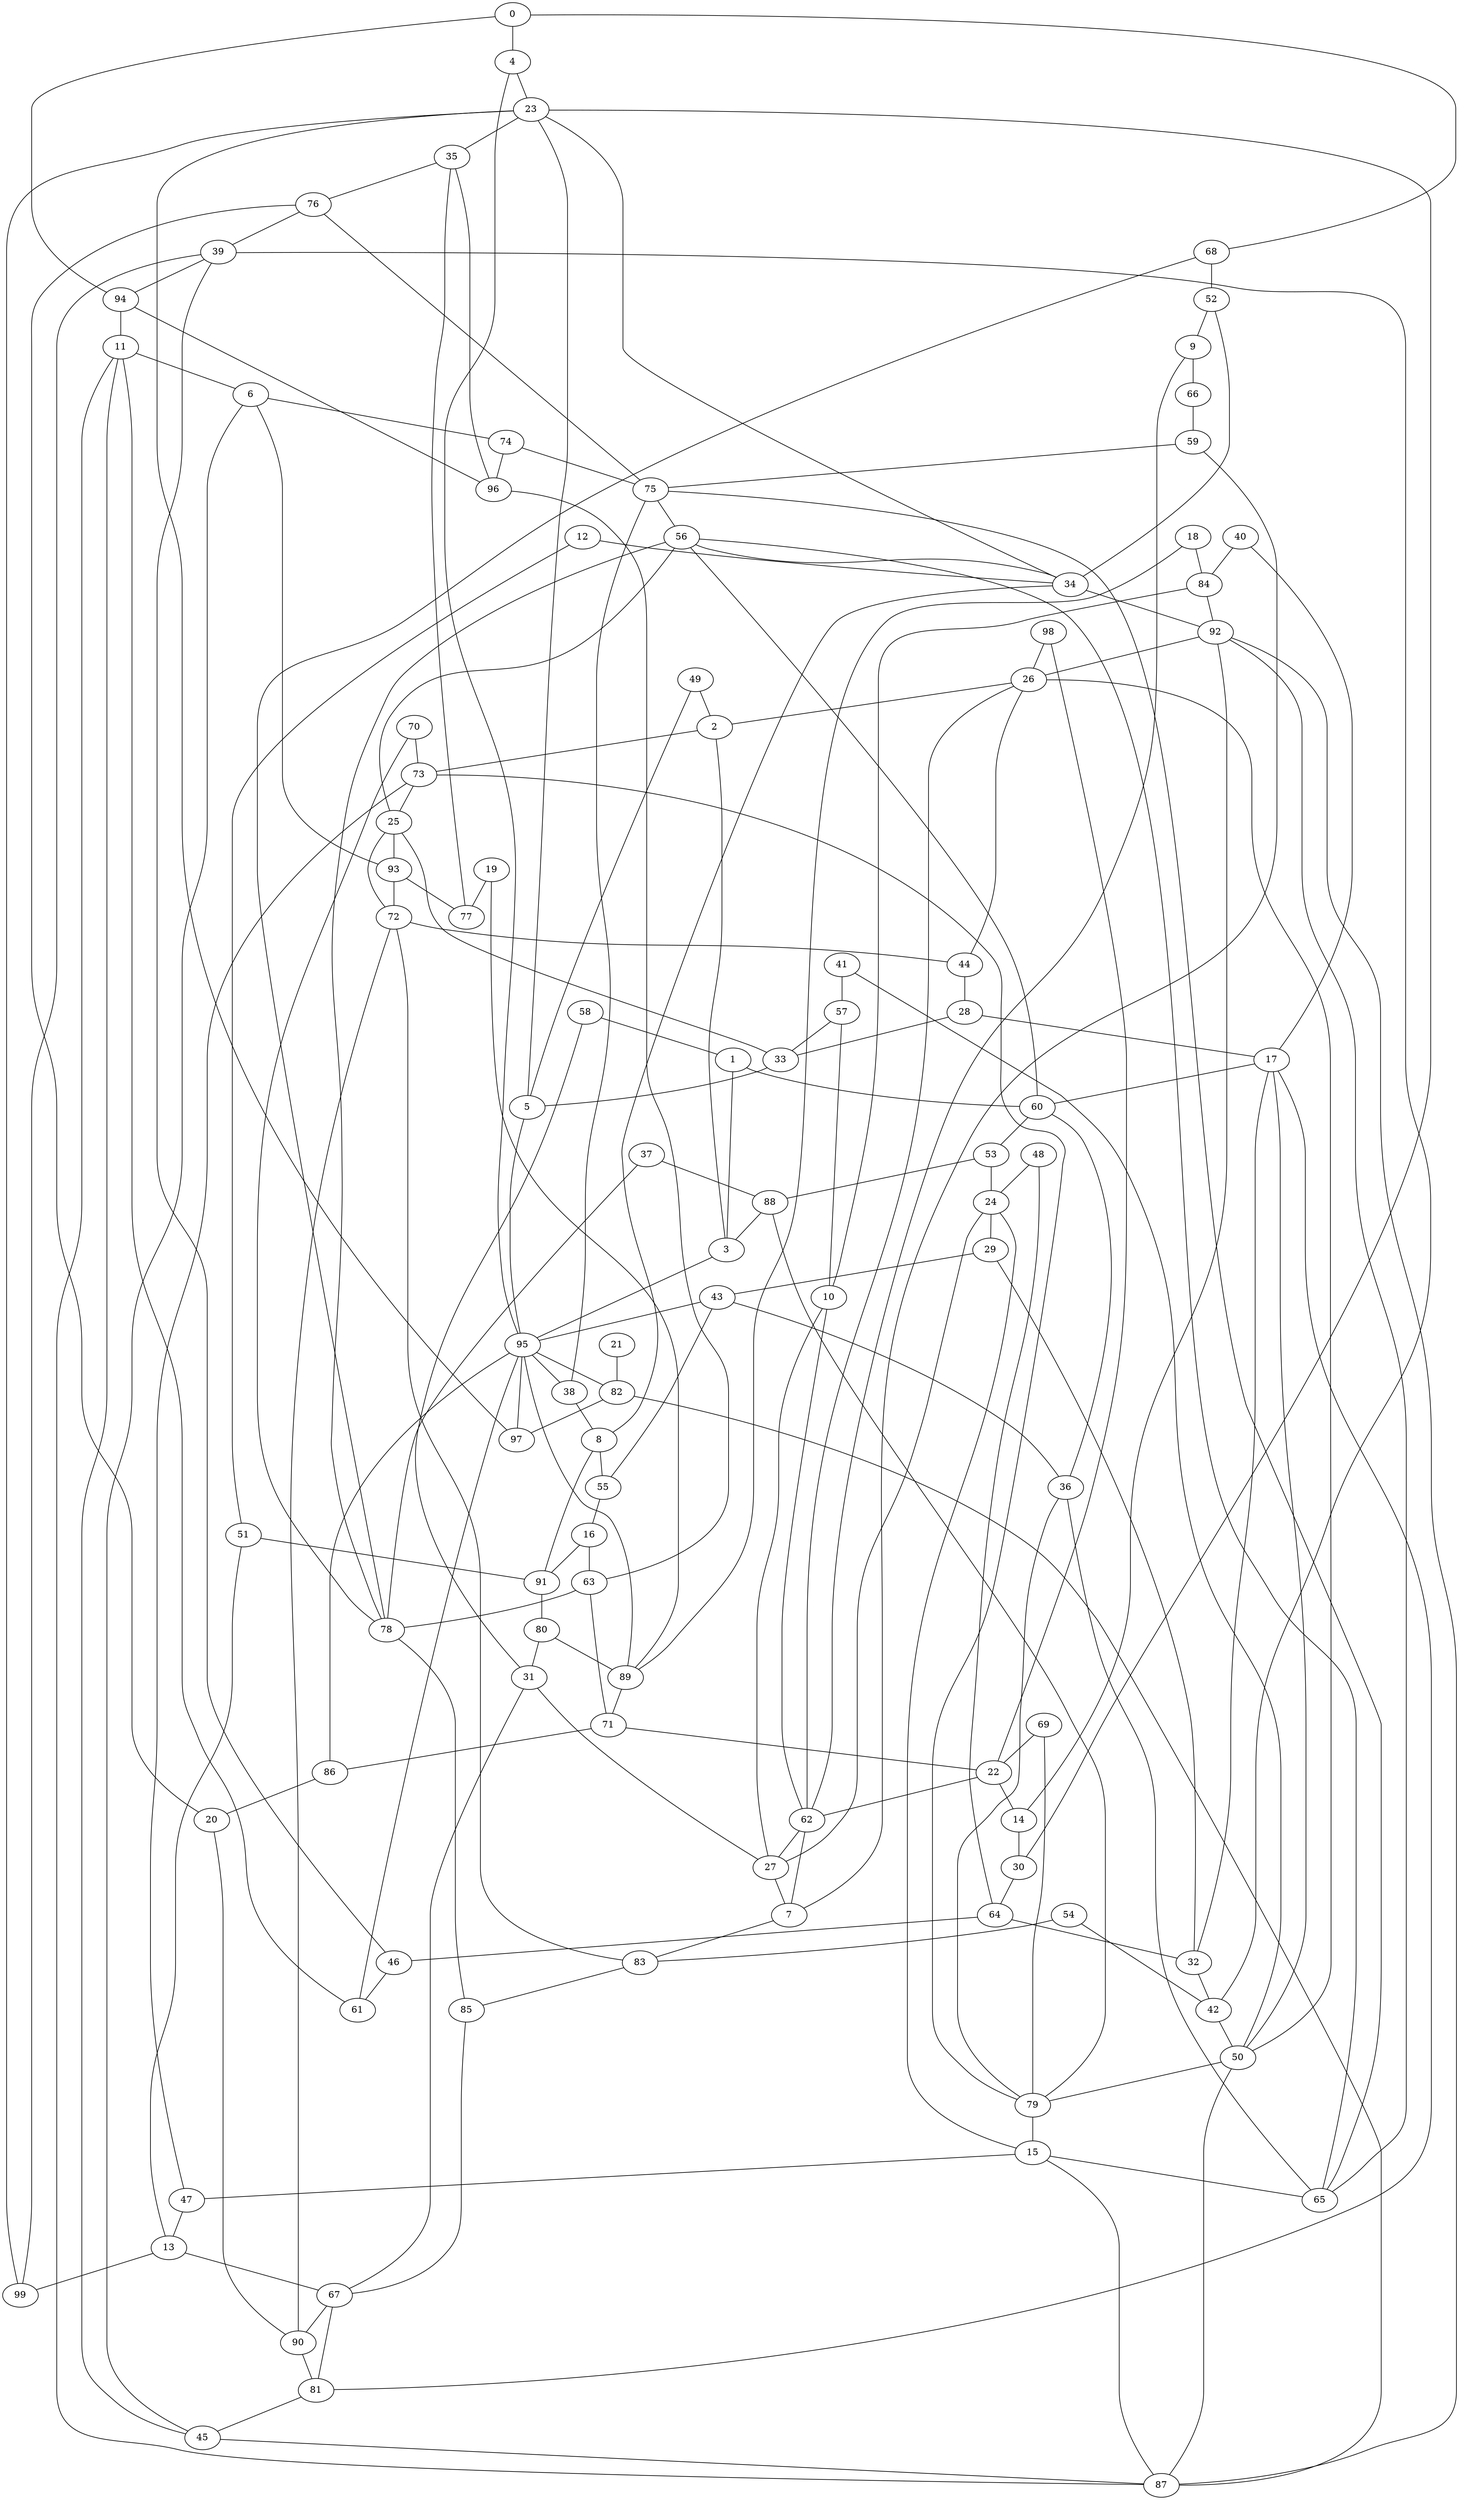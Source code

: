 graph {
	0 [label=0]
	1 [label=1]
	2 [label=2]
	3 [label=3]
	4 [label=4]
	5 [label=5]
	6 [label=6]
	7 [label=7]
	8 [label=8]
	9 [label=9]
	10 [label=10]
	11 [label=11]
	12 [label=12]
	13 [label=13]
	14 [label=14]
	15 [label=15]
	16 [label=16]
	17 [label=17]
	18 [label=18]
	19 [label=19]
	20 [label=20]
	21 [label=21]
	22 [label=22]
	23 [label=23]
	24 [label=24]
	25 [label=25]
	26 [label=26]
	27 [label=27]
	28 [label=28]
	29 [label=29]
	30 [label=30]
	31 [label=31]
	32 [label=32]
	33 [label=33]
	34 [label=34]
	35 [label=35]
	36 [label=36]
	37 [label=37]
	38 [label=38]
	39 [label=39]
	40 [label=40]
	41 [label=41]
	42 [label=42]
	43 [label=43]
	44 [label=44]
	45 [label=45]
	46 [label=46]
	47 [label=47]
	48 [label=48]
	49 [label=49]
	50 [label=50]
	51 [label=51]
	52 [label=52]
	53 [label=53]
	54 [label=54]
	55 [label=55]
	56 [label=56]
	57 [label=57]
	58 [label=58]
	59 [label=59]
	60 [label=60]
	61 [label=61]
	62 [label=62]
	63 [label=63]
	64 [label=64]
	65 [label=65]
	66 [label=66]
	67 [label=67]
	68 [label=68]
	69 [label=69]
	70 [label=70]
	71 [label=71]
	72 [label=72]
	73 [label=73]
	74 [label=74]
	75 [label=75]
	76 [label=76]
	77 [label=77]
	78 [label=78]
	79 [label=79]
	80 [label=80]
	81 [label=81]
	82 [label=82]
	83 [label=83]
	84 [label=84]
	85 [label=85]
	86 [label=86]
	87 [label=87]
	88 [label=88]
	89 [label=89]
	90 [label=90]
	91 [label=91]
	92 [label=92]
	93 [label=93]
	94 [label=94]
	95 [label=95]
	96 [label=96]
	97 [label=97]
	98 [label=98]
	99 [label=99]
	0 -- 68
	0 -- 4
	1 -- 60
	1 -- 3
	2 -- 73
	3 -- 95
	3 -- 2
	4 -- 95
	4 -- 23
	5 -- 95
	5 -- 23
	6 -- 74
	6 -- 93
	7 -- 62
	7 -- 83
	8 -- 34
	8 -- 55
	9 -- 66
	9 -- 62
	10 -- 62
	10 -- 27
	11 -- 6
	11 -- 45
	12 -- 34
	12 -- 51
	13 -- 67
	13 -- 99
	14 -- 30
	14 -- 92
	15 -- 47
	15 -- 65
	16 -- 91
	16 -- 63
	17 -- 60
	17 -- 50
	18 -- 84
	18 -- 89
	19 -- 89
	19 -- 77
	20 -- 76
	20 -- 90
	21 -- 82
	22 -- 14
	22 -- 62
	23 -- 35
	23 -- 99
	24 -- 15
	24 -- 29
	25 -- 56
	25 -- 93
	26 -- 50
	26 -- 2
	27 -- 24
	27 -- 7
	28 -- 17
	28 -- 33
	29 -- 32
	29 -- 43
	30 -- 64
	30 -- 23
	31 -- 67
	31 -- 27
	32 -- 17
	32 -- 42
	33 -- 5
	33 -- 25
	34 -- 23
	34 -- 92
	35 -- 96
	35 -- 76
	36 -- 65
	36 -- 79
	37 -- 88
	37 -- 78
	38 -- 8
	38 -- 75
	39 -- 94
	40 -- 17
	40 -- 84
	41 -- 50
	41 -- 57
	42 -- 39
	42 -- 50
	43 -- 36
	43 -- 95
	44 -- 26
	44 -- 28
	45 -- 87
	45 -- 6
	46 -- 39
	46 -- 61
	47 -- 13
	47 -- 73
	48 -- 64
	48 -- 24
	49 -- 2
	49 -- 5
	50 -- 87
	50 -- 79
	51 -- 91
	51 -- 13
	52 -- 9
	52 -- 34
	53 -- 88
	53 -- 24
	54 -- 83
	54 -- 42
	55 -- 43
	55 -- 16
	56 -- 34
	56 -- 60
	57 -- 33
	57 -- 10
	58 -- 1
	58 -- 31
	59 -- 75
	59 -- 7
	60 -- 36
	60 -- 53
	61 -- 11
	61 -- 95
	62 -- 26
	62 -- 27
	63 -- 78
	63 -- 71
	64 -- 46
	64 -- 32
	65 -- 56
	65 -- 92
	66 -- 59
	67 -- 90
	67 -- 81
	68 -- 52
	68 -- 78
	69 -- 22
	69 -- 79
	70 -- 73
	70 -- 78
	71 -- 86
	71 -- 22
	72 -- 44
	72 -- 25
	73 -- 79
	73 -- 25
	74 -- 75
	74 -- 96
	75 -- 65
	75 -- 56
	76 -- 75
	76 -- 39
	77 -- 35
	78 -- 56
	78 -- 85
	79 -- 15
	80 -- 89
	80 -- 31
	81 -- 45
	81 -- 17
	82 -- 87
	82 -- 97
	83 -- 72
	83 -- 85
	84 -- 92
	84 -- 10
	85 -- 67
	86 -- 95
	86 -- 20
	87 -- 15
	87 -- 11
	88 -- 3
	88 -- 79
	89 -- 71
	89 -- 95
	90 -- 72
	90 -- 81
	91 -- 8
	91 -- 80
	92 -- 87
	92 -- 26
	93 -- 77
	93 -- 72
	94 -- 11
	94 -- 0
	95 -- 82
	95 -- 38
	96 -- 63
	96 -- 94
	97 -- 95
	97 -- 23
	98 -- 22
	98 -- 26
	99 -- 39
}